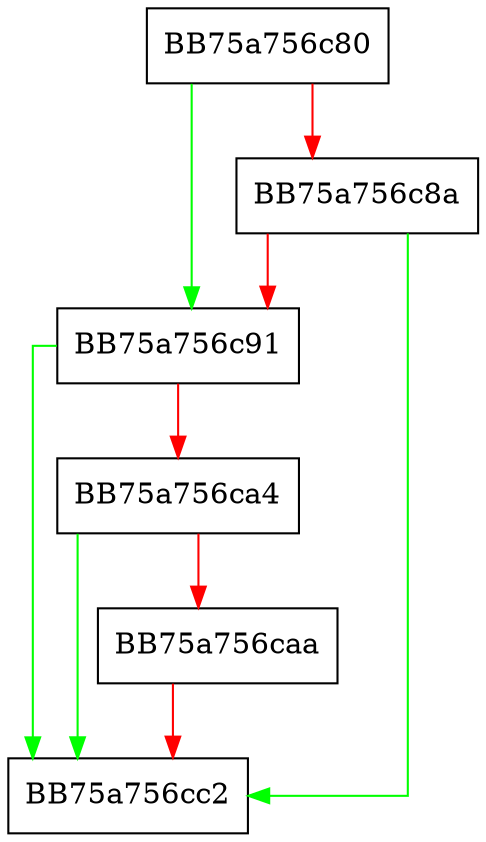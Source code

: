 digraph TDTDBReadCompletion {
  node [shape="box"];
  graph [splines=ortho];
  BB75a756c80 -> BB75a756c91 [color="green"];
  BB75a756c80 -> BB75a756c8a [color="red"];
  BB75a756c8a -> BB75a756cc2 [color="green"];
  BB75a756c8a -> BB75a756c91 [color="red"];
  BB75a756c91 -> BB75a756cc2 [color="green"];
  BB75a756c91 -> BB75a756ca4 [color="red"];
  BB75a756ca4 -> BB75a756cc2 [color="green"];
  BB75a756ca4 -> BB75a756caa [color="red"];
  BB75a756caa -> BB75a756cc2 [color="red"];
}